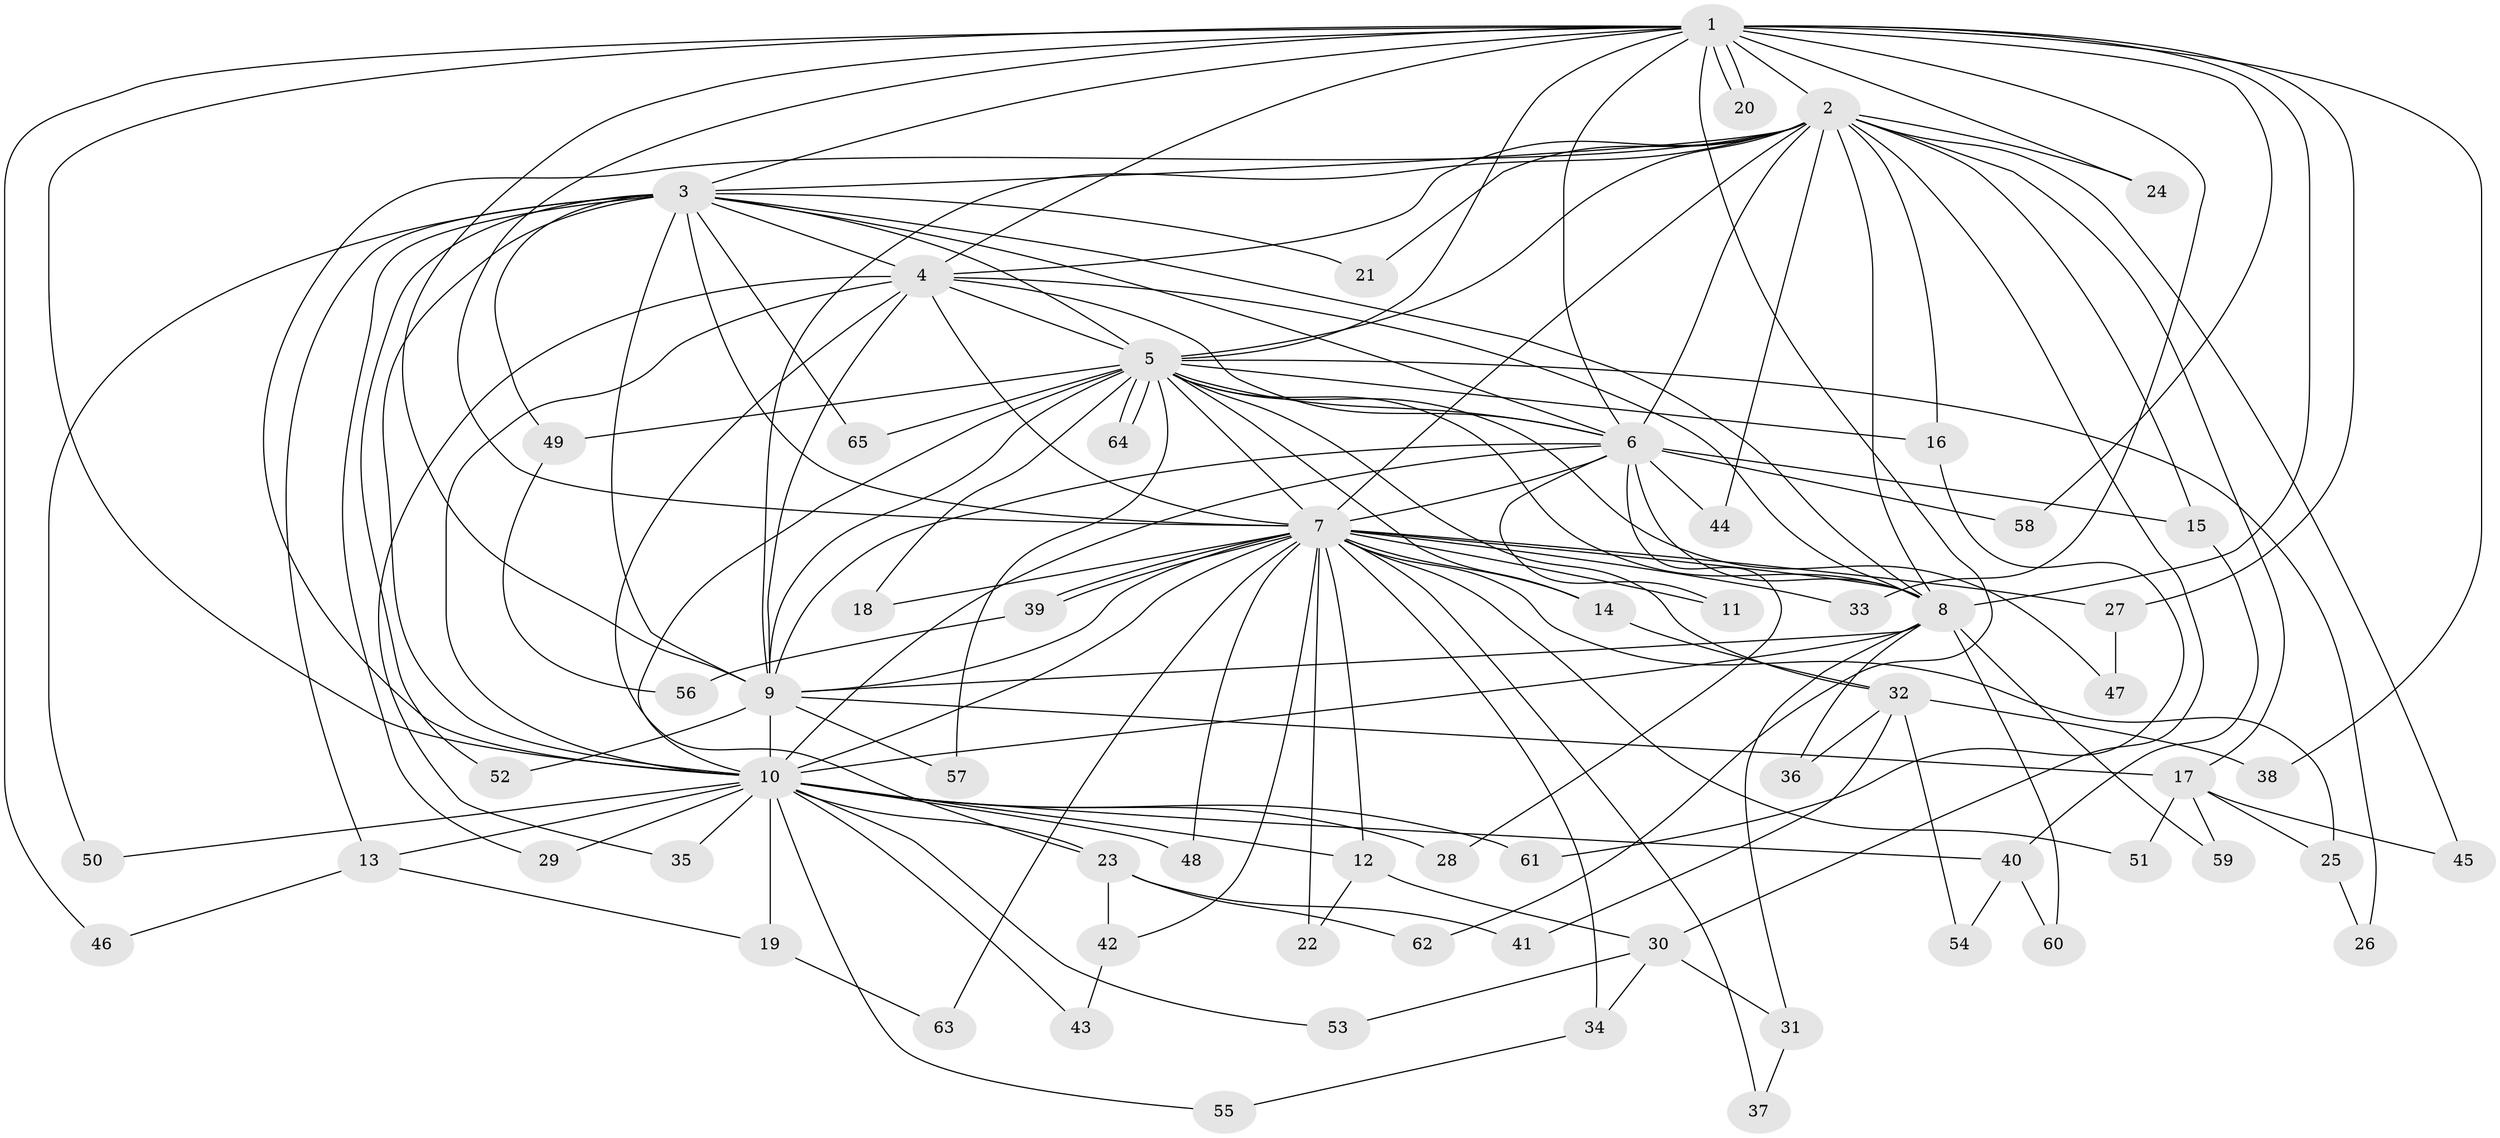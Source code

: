 // coarse degree distribution, {12: 0.05, 8: 0.2, 11: 0.1, 9: 0.05, 7: 0.15, 4: 0.1, 1: 0.05, 2: 0.25, 5: 0.05}
// Generated by graph-tools (version 1.1) at 2025/49/03/04/25 22:49:38]
// undirected, 65 vertices, 155 edges
graph export_dot {
  node [color=gray90,style=filled];
  1;
  2;
  3;
  4;
  5;
  6;
  7;
  8;
  9;
  10;
  11;
  12;
  13;
  14;
  15;
  16;
  17;
  18;
  19;
  20;
  21;
  22;
  23;
  24;
  25;
  26;
  27;
  28;
  29;
  30;
  31;
  32;
  33;
  34;
  35;
  36;
  37;
  38;
  39;
  40;
  41;
  42;
  43;
  44;
  45;
  46;
  47;
  48;
  49;
  50;
  51;
  52;
  53;
  54;
  55;
  56;
  57;
  58;
  59;
  60;
  61;
  62;
  63;
  64;
  65;
  1 -- 2;
  1 -- 3;
  1 -- 4;
  1 -- 5;
  1 -- 6;
  1 -- 7;
  1 -- 8;
  1 -- 9;
  1 -- 10;
  1 -- 20;
  1 -- 20;
  1 -- 24;
  1 -- 27;
  1 -- 33;
  1 -- 38;
  1 -- 46;
  1 -- 58;
  1 -- 62;
  2 -- 3;
  2 -- 4;
  2 -- 5;
  2 -- 6;
  2 -- 7;
  2 -- 8;
  2 -- 9;
  2 -- 10;
  2 -- 15;
  2 -- 16;
  2 -- 17;
  2 -- 21;
  2 -- 24;
  2 -- 30;
  2 -- 44;
  2 -- 45;
  3 -- 4;
  3 -- 5;
  3 -- 6;
  3 -- 7;
  3 -- 8;
  3 -- 9;
  3 -- 10;
  3 -- 13;
  3 -- 21;
  3 -- 29;
  3 -- 49;
  3 -- 50;
  3 -- 52;
  3 -- 65;
  4 -- 5;
  4 -- 6;
  4 -- 7;
  4 -- 8;
  4 -- 9;
  4 -- 10;
  4 -- 23;
  4 -- 35;
  5 -- 6;
  5 -- 7;
  5 -- 8;
  5 -- 9;
  5 -- 10;
  5 -- 14;
  5 -- 16;
  5 -- 18;
  5 -- 26;
  5 -- 32;
  5 -- 47;
  5 -- 49;
  5 -- 57;
  5 -- 64;
  5 -- 64;
  5 -- 65;
  6 -- 7;
  6 -- 8;
  6 -- 9;
  6 -- 10;
  6 -- 11;
  6 -- 15;
  6 -- 28;
  6 -- 44;
  6 -- 58;
  7 -- 8;
  7 -- 9;
  7 -- 10;
  7 -- 11;
  7 -- 12;
  7 -- 14;
  7 -- 18;
  7 -- 22;
  7 -- 25;
  7 -- 27;
  7 -- 33;
  7 -- 34;
  7 -- 37;
  7 -- 39;
  7 -- 39;
  7 -- 42;
  7 -- 48;
  7 -- 51;
  7 -- 63;
  8 -- 9;
  8 -- 10;
  8 -- 31;
  8 -- 36;
  8 -- 59;
  8 -- 60;
  9 -- 10;
  9 -- 17;
  9 -- 52;
  9 -- 57;
  10 -- 12;
  10 -- 13;
  10 -- 19;
  10 -- 23;
  10 -- 28;
  10 -- 29;
  10 -- 35;
  10 -- 40;
  10 -- 43;
  10 -- 48;
  10 -- 50;
  10 -- 53;
  10 -- 55;
  10 -- 61;
  12 -- 22;
  12 -- 30;
  13 -- 19;
  13 -- 46;
  14 -- 32;
  15 -- 40;
  16 -- 61;
  17 -- 25;
  17 -- 45;
  17 -- 51;
  17 -- 59;
  19 -- 63;
  23 -- 41;
  23 -- 42;
  23 -- 62;
  25 -- 26;
  27 -- 47;
  30 -- 31;
  30 -- 34;
  30 -- 53;
  31 -- 37;
  32 -- 36;
  32 -- 38;
  32 -- 41;
  32 -- 54;
  34 -- 55;
  39 -- 56;
  40 -- 54;
  40 -- 60;
  42 -- 43;
  49 -- 56;
}
